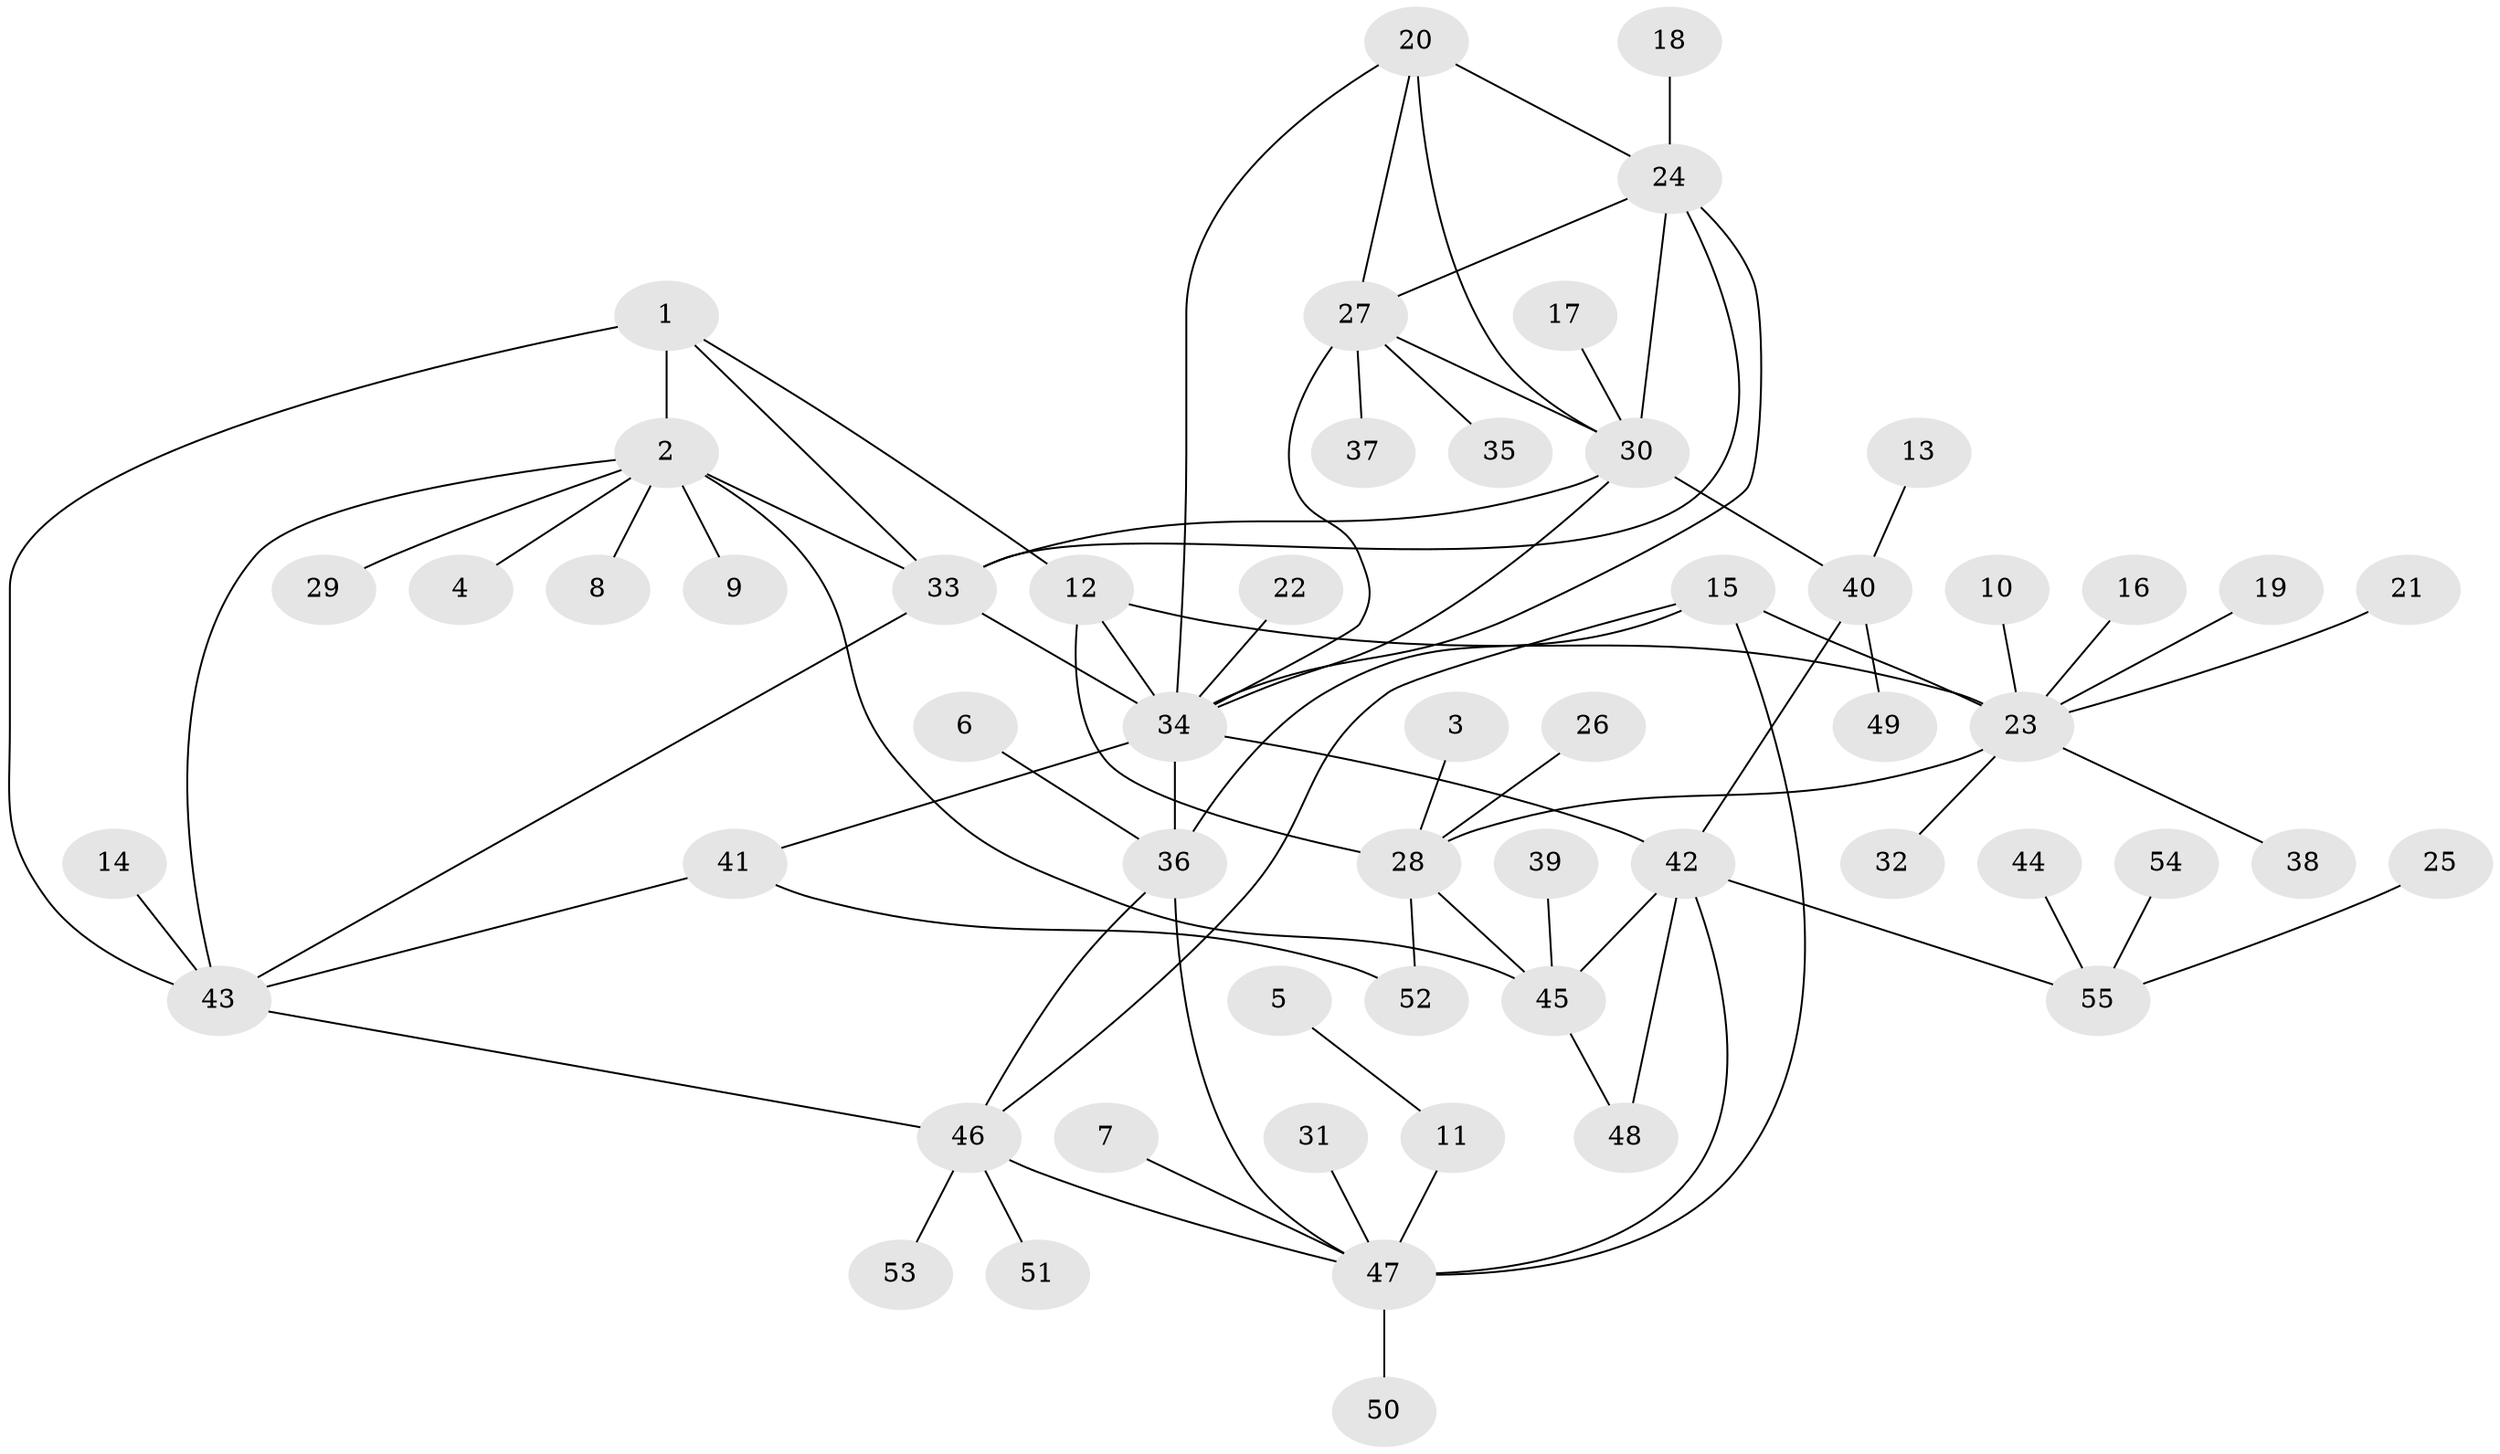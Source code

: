// original degree distribution, {5: 0.03636363636363636, 8: 0.05454545454545454, 4: 0.03636363636363636, 6: 0.05454545454545454, 9: 0.03636363636363636, 12: 0.00909090909090909, 10: 0.00909090909090909, 7: 0.01818181818181818, 11: 0.00909090909090909, 3: 0.02727272727272727, 2: 0.09090909090909091, 1: 0.6181818181818182}
// Generated by graph-tools (version 1.1) at 2025/02/03/09/25 03:02:44]
// undirected, 55 vertices, 79 edges
graph export_dot {
graph [start="1"]
  node [color=gray90,style=filled];
  1;
  2;
  3;
  4;
  5;
  6;
  7;
  8;
  9;
  10;
  11;
  12;
  13;
  14;
  15;
  16;
  17;
  18;
  19;
  20;
  21;
  22;
  23;
  24;
  25;
  26;
  27;
  28;
  29;
  30;
  31;
  32;
  33;
  34;
  35;
  36;
  37;
  38;
  39;
  40;
  41;
  42;
  43;
  44;
  45;
  46;
  47;
  48;
  49;
  50;
  51;
  52;
  53;
  54;
  55;
  1 -- 2 [weight=2.0];
  1 -- 12 [weight=1.0];
  1 -- 33 [weight=1.0];
  1 -- 43 [weight=1.0];
  2 -- 4 [weight=1.0];
  2 -- 8 [weight=1.0];
  2 -- 9 [weight=1.0];
  2 -- 29 [weight=1.0];
  2 -- 33 [weight=2.0];
  2 -- 43 [weight=2.0];
  2 -- 45 [weight=1.0];
  3 -- 28 [weight=1.0];
  5 -- 11 [weight=1.0];
  6 -- 36 [weight=1.0];
  7 -- 47 [weight=1.0];
  10 -- 23 [weight=1.0];
  11 -- 47 [weight=1.0];
  12 -- 23 [weight=4.0];
  12 -- 28 [weight=2.0];
  12 -- 34 [weight=1.0];
  13 -- 40 [weight=1.0];
  14 -- 43 [weight=1.0];
  15 -- 23 [weight=1.0];
  15 -- 36 [weight=2.0];
  15 -- 46 [weight=2.0];
  15 -- 47 [weight=2.0];
  16 -- 23 [weight=1.0];
  17 -- 30 [weight=1.0];
  18 -- 24 [weight=1.0];
  19 -- 23 [weight=1.0];
  20 -- 24 [weight=1.0];
  20 -- 27 [weight=1.0];
  20 -- 30 [weight=1.0];
  20 -- 34 [weight=1.0];
  21 -- 23 [weight=1.0];
  22 -- 34 [weight=1.0];
  23 -- 28 [weight=2.0];
  23 -- 32 [weight=1.0];
  23 -- 38 [weight=1.0];
  24 -- 27 [weight=1.0];
  24 -- 30 [weight=1.0];
  24 -- 33 [weight=1.0];
  24 -- 34 [weight=1.0];
  25 -- 55 [weight=1.0];
  26 -- 28 [weight=1.0];
  27 -- 30 [weight=1.0];
  27 -- 34 [weight=1.0];
  27 -- 35 [weight=1.0];
  27 -- 37 [weight=1.0];
  28 -- 45 [weight=1.0];
  28 -- 52 [weight=1.0];
  30 -- 33 [weight=1.0];
  30 -- 34 [weight=1.0];
  30 -- 40 [weight=1.0];
  31 -- 47 [weight=1.0];
  33 -- 34 [weight=1.0];
  33 -- 43 [weight=1.0];
  34 -- 36 [weight=1.0];
  34 -- 41 [weight=1.0];
  34 -- 42 [weight=1.0];
  36 -- 46 [weight=1.0];
  36 -- 47 [weight=1.0];
  39 -- 45 [weight=1.0];
  40 -- 42 [weight=1.0];
  40 -- 49 [weight=1.0];
  41 -- 43 [weight=1.0];
  41 -- 52 [weight=1.0];
  42 -- 45 [weight=2.0];
  42 -- 47 [weight=1.0];
  42 -- 48 [weight=4.0];
  42 -- 55 [weight=1.0];
  43 -- 46 [weight=1.0];
  44 -- 55 [weight=1.0];
  45 -- 48 [weight=2.0];
  46 -- 47 [weight=1.0];
  46 -- 51 [weight=1.0];
  46 -- 53 [weight=1.0];
  47 -- 50 [weight=1.0];
  54 -- 55 [weight=1.0];
}
